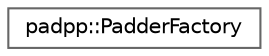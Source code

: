 digraph "Graphical Class Hierarchy"
{
 // LATEX_PDF_SIZE
  bgcolor="transparent";
  edge [fontname=Helvetica,fontsize=10,labelfontname=Helvetica,labelfontsize=10];
  node [fontname=Helvetica,fontsize=10,shape=box,height=0.2,width=0.4];
  rankdir="LR";
  Node0 [id="Node000000",label="padpp::PadderFactory",height=0.2,width=0.4,color="grey40", fillcolor="white", style="filled",URL="$dd/dc6/structpadpp_1_1PadderFactory.html",tooltip=" "];
}

